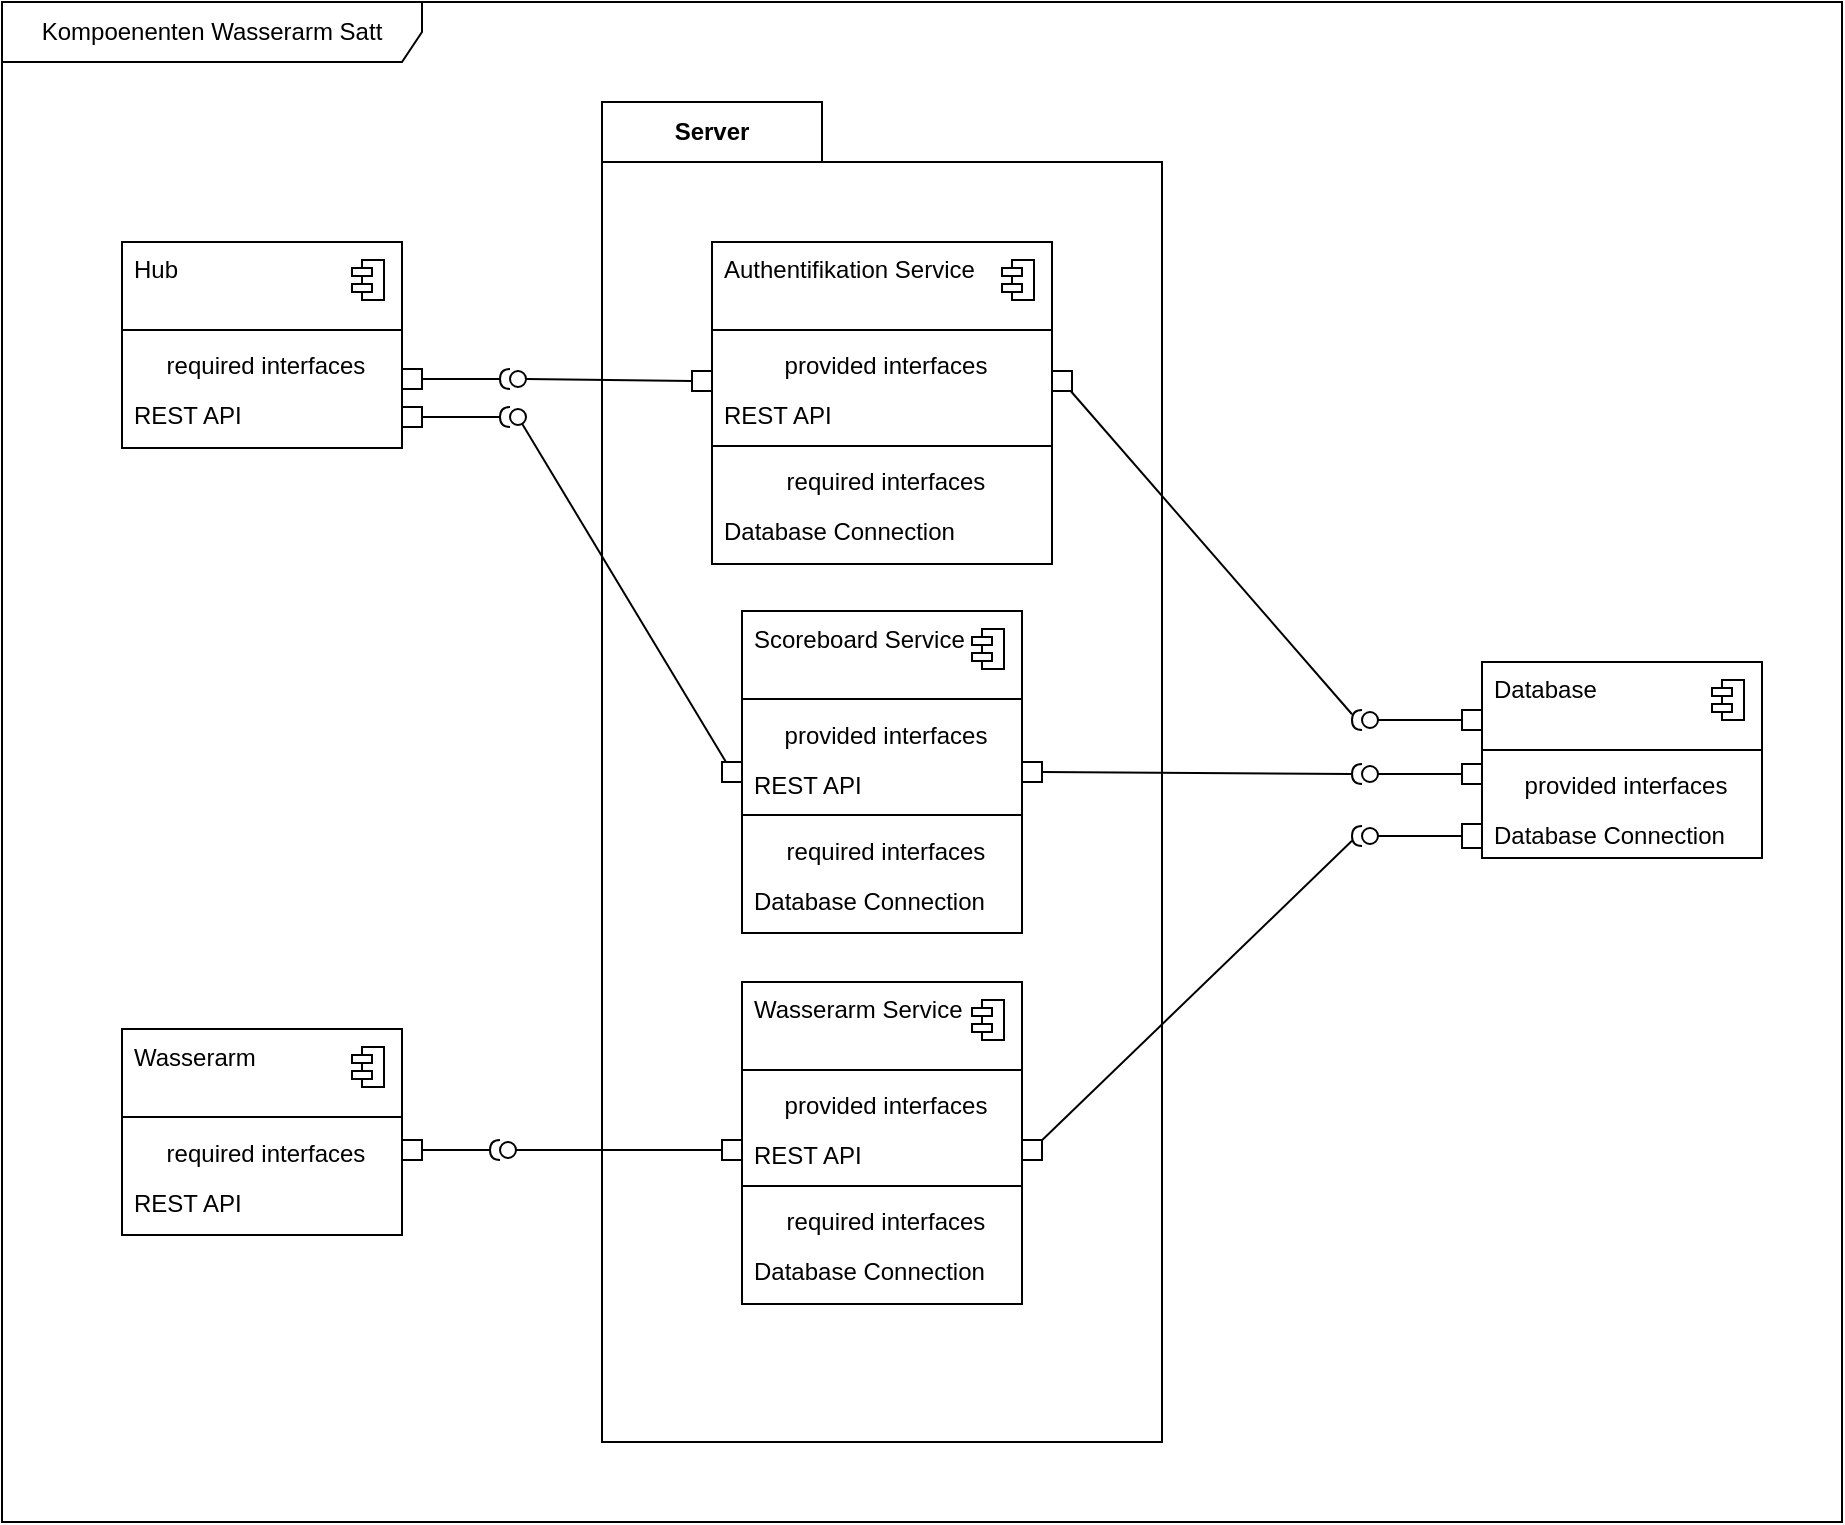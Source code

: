<mxfile version="24.7.7">
  <diagram name="Seite-1" id="3G8G58sb3bfXZikpA64S">
    <mxGraphModel dx="1639" dy="927" grid="1" gridSize="10" guides="1" tooltips="1" connect="1" arrows="1" fold="1" page="1" pageScale="1" pageWidth="827" pageHeight="1169" math="0" shadow="0">
      <root>
        <mxCell id="0" />
        <mxCell id="1" parent="0" />
        <mxCell id="-Lx7ClwaUyyNPrht-EE7-1" value="Kompoenenten Wasserarm Satt" style="shape=umlFrame;whiteSpace=wrap;html=1;pointerEvents=0;recursiveResize=0;container=1;collapsible=0;width=210;height=30;" vertex="1" parent="1">
          <mxGeometry x="80" y="40" width="920" height="760" as="geometry" />
        </mxCell>
        <mxCell id="-Lx7ClwaUyyNPrht-EE7-42" value="" style="fontStyle=1;align=center;verticalAlign=top;childLayout=stackLayout;horizontal=1;horizontalStack=0;resizeParent=1;resizeParentMax=0;resizeLast=0;marginBottom=0;" vertex="1" parent="-Lx7ClwaUyyNPrht-EE7-1">
          <mxGeometry x="740" y="330" width="140" height="98" as="geometry" />
        </mxCell>
        <mxCell id="-Lx7ClwaUyyNPrht-EE7-43" value="Database" style="html=1;align=left;spacingLeft=4;verticalAlign=top;strokeColor=none;fillColor=none;whiteSpace=wrap;" vertex="1" parent="-Lx7ClwaUyyNPrht-EE7-42">
          <mxGeometry width="140" height="40" as="geometry" />
        </mxCell>
        <mxCell id="-Lx7ClwaUyyNPrht-EE7-44" value="" style="shape=module;jettyWidth=10;jettyHeight=4;" vertex="1" parent="-Lx7ClwaUyyNPrht-EE7-43">
          <mxGeometry x="1" width="16" height="20" relative="1" as="geometry">
            <mxPoint x="-25" y="9" as="offset" />
          </mxGeometry>
        </mxCell>
        <mxCell id="-Lx7ClwaUyyNPrht-EE7-45" value="" style="line;strokeWidth=1;fillColor=none;align=left;verticalAlign=middle;spacingTop=-1;spacingLeft=3;spacingRight=3;rotatable=0;labelPosition=right;points=[];portConstraint=eastwest;" vertex="1" parent="-Lx7ClwaUyyNPrht-EE7-42">
          <mxGeometry y="40" width="140" height="8" as="geometry" />
        </mxCell>
        <mxCell id="-Lx7ClwaUyyNPrht-EE7-46" value="provided interfaces" style="html=1;align=center;spacingLeft=4;verticalAlign=top;strokeColor=none;fillColor=none;whiteSpace=wrap;" vertex="1" parent="-Lx7ClwaUyyNPrht-EE7-42">
          <mxGeometry y="48" width="140" height="25" as="geometry" />
        </mxCell>
        <mxCell id="-Lx7ClwaUyyNPrht-EE7-47" value="Database Connection" style="html=1;align=left;spacingLeft=4;verticalAlign=top;strokeColor=none;fillColor=none;whiteSpace=wrap;" vertex="1" parent="-Lx7ClwaUyyNPrht-EE7-42">
          <mxGeometry y="73" width="140" height="25" as="geometry" />
        </mxCell>
        <mxCell id="-Lx7ClwaUyyNPrht-EE7-51" value="" style="fontStyle=1;align=center;verticalAlign=top;childLayout=stackLayout;horizontal=1;horizontalStack=0;resizeParent=1;resizeParentMax=0;resizeLast=0;marginBottom=0;" vertex="1" parent="-Lx7ClwaUyyNPrht-EE7-1">
          <mxGeometry x="60" y="120" width="140" height="103" as="geometry" />
        </mxCell>
        <mxCell id="-Lx7ClwaUyyNPrht-EE7-52" value="Hub" style="html=1;align=left;spacingLeft=4;verticalAlign=top;strokeColor=none;fillColor=none;whiteSpace=wrap;" vertex="1" parent="-Lx7ClwaUyyNPrht-EE7-51">
          <mxGeometry width="140" height="40" as="geometry" />
        </mxCell>
        <mxCell id="-Lx7ClwaUyyNPrht-EE7-53" value="" style="shape=module;jettyWidth=10;jettyHeight=4;" vertex="1" parent="-Lx7ClwaUyyNPrht-EE7-52">
          <mxGeometry x="1" width="16" height="20" relative="1" as="geometry">
            <mxPoint x="-25" y="9" as="offset" />
          </mxGeometry>
        </mxCell>
        <mxCell id="-Lx7ClwaUyyNPrht-EE7-57" value="" style="line;strokeWidth=1;fillColor=none;align=left;verticalAlign=middle;spacingTop=-1;spacingLeft=3;spacingRight=3;rotatable=0;labelPosition=right;points=[];portConstraint=eastwest;" vertex="1" parent="-Lx7ClwaUyyNPrht-EE7-51">
          <mxGeometry y="40" width="140" height="8" as="geometry" />
        </mxCell>
        <mxCell id="-Lx7ClwaUyyNPrht-EE7-58" value="required interfaces" style="html=1;align=center;spacingLeft=4;verticalAlign=top;strokeColor=none;fillColor=none;whiteSpace=wrap;" vertex="1" parent="-Lx7ClwaUyyNPrht-EE7-51">
          <mxGeometry y="48" width="140" height="25" as="geometry" />
        </mxCell>
        <mxCell id="-Lx7ClwaUyyNPrht-EE7-59" value="REST API" style="html=1;align=left;spacingLeft=4;verticalAlign=top;strokeColor=none;fillColor=none;whiteSpace=wrap;" vertex="1" parent="-Lx7ClwaUyyNPrht-EE7-51">
          <mxGeometry y="73" width="140" height="30" as="geometry" />
        </mxCell>
        <mxCell id="-Lx7ClwaUyyNPrht-EE7-60" value="" style="fontStyle=1;align=center;verticalAlign=top;childLayout=stackLayout;horizontal=1;horizontalStack=0;resizeParent=1;resizeParentMax=0;resizeLast=0;marginBottom=0;" vertex="1" parent="-Lx7ClwaUyyNPrht-EE7-1">
          <mxGeometry x="60" y="513.5" width="140" height="103" as="geometry" />
        </mxCell>
        <mxCell id="-Lx7ClwaUyyNPrht-EE7-61" value="Wasserarm" style="html=1;align=left;spacingLeft=4;verticalAlign=top;strokeColor=none;fillColor=none;whiteSpace=wrap;" vertex="1" parent="-Lx7ClwaUyyNPrht-EE7-60">
          <mxGeometry width="140" height="40" as="geometry" />
        </mxCell>
        <mxCell id="-Lx7ClwaUyyNPrht-EE7-62" value="" style="shape=module;jettyWidth=10;jettyHeight=4;" vertex="1" parent="-Lx7ClwaUyyNPrht-EE7-61">
          <mxGeometry x="1" width="16" height="20" relative="1" as="geometry">
            <mxPoint x="-25" y="9" as="offset" />
          </mxGeometry>
        </mxCell>
        <mxCell id="-Lx7ClwaUyyNPrht-EE7-66" value="" style="line;strokeWidth=1;fillColor=none;align=left;verticalAlign=middle;spacingTop=-1;spacingLeft=3;spacingRight=3;rotatable=0;labelPosition=right;points=[];portConstraint=eastwest;" vertex="1" parent="-Lx7ClwaUyyNPrht-EE7-60">
          <mxGeometry y="40" width="140" height="8" as="geometry" />
        </mxCell>
        <mxCell id="-Lx7ClwaUyyNPrht-EE7-67" value="required interfaces" style="html=1;align=center;spacingLeft=4;verticalAlign=top;strokeColor=none;fillColor=none;whiteSpace=wrap;" vertex="1" parent="-Lx7ClwaUyyNPrht-EE7-60">
          <mxGeometry y="48" width="140" height="25" as="geometry" />
        </mxCell>
        <mxCell id="-Lx7ClwaUyyNPrht-EE7-68" value="REST API" style="html=1;align=left;spacingLeft=4;verticalAlign=top;strokeColor=none;fillColor=none;whiteSpace=wrap;" vertex="1" parent="-Lx7ClwaUyyNPrht-EE7-60">
          <mxGeometry y="73" width="140" height="30" as="geometry" />
        </mxCell>
        <mxCell id="-Lx7ClwaUyyNPrht-EE7-69" value="Server" style="shape=folder;fontStyle=1;tabWidth=110;tabHeight=30;tabPosition=left;html=1;boundedLbl=1;labelInHeader=1;container=1;collapsible=0;recursiveResize=0;whiteSpace=wrap;" vertex="1" parent="-Lx7ClwaUyyNPrht-EE7-1">
          <mxGeometry x="300" y="50" width="280" height="670" as="geometry" />
        </mxCell>
        <mxCell id="-Lx7ClwaUyyNPrht-EE7-24" value="" style="fontStyle=1;align=center;verticalAlign=top;childLayout=stackLayout;horizontal=1;horizontalStack=0;resizeParent=1;resizeParentMax=0;resizeLast=0;marginBottom=0;" vertex="1" parent="-Lx7ClwaUyyNPrht-EE7-69">
          <mxGeometry x="55" y="70" width="170" height="161" as="geometry" />
        </mxCell>
        <mxCell id="-Lx7ClwaUyyNPrht-EE7-25" value="Authentifikation Service" style="html=1;align=left;spacingLeft=4;verticalAlign=top;strokeColor=none;fillColor=none;whiteSpace=wrap;" vertex="1" parent="-Lx7ClwaUyyNPrht-EE7-24">
          <mxGeometry width="170" height="40" as="geometry" />
        </mxCell>
        <mxCell id="-Lx7ClwaUyyNPrht-EE7-26" value="" style="shape=module;jettyWidth=10;jettyHeight=4;" vertex="1" parent="-Lx7ClwaUyyNPrht-EE7-25">
          <mxGeometry x="1" width="16" height="20" relative="1" as="geometry">
            <mxPoint x="-25" y="9" as="offset" />
          </mxGeometry>
        </mxCell>
        <mxCell id="-Lx7ClwaUyyNPrht-EE7-27" value="" style="line;strokeWidth=1;fillColor=none;align=left;verticalAlign=middle;spacingTop=-1;spacingLeft=3;spacingRight=3;rotatable=0;labelPosition=right;points=[];portConstraint=eastwest;" vertex="1" parent="-Lx7ClwaUyyNPrht-EE7-24">
          <mxGeometry y="40" width="170" height="8" as="geometry" />
        </mxCell>
        <mxCell id="-Lx7ClwaUyyNPrht-EE7-28" value="provided interfaces" style="html=1;align=center;spacingLeft=4;verticalAlign=top;strokeColor=none;fillColor=none;whiteSpace=wrap;" vertex="1" parent="-Lx7ClwaUyyNPrht-EE7-24">
          <mxGeometry y="48" width="170" height="25" as="geometry" />
        </mxCell>
        <mxCell id="-Lx7ClwaUyyNPrht-EE7-29" value="REST API" style="html=1;align=left;spacingLeft=4;verticalAlign=top;strokeColor=none;fillColor=none;whiteSpace=wrap;" vertex="1" parent="-Lx7ClwaUyyNPrht-EE7-24">
          <mxGeometry y="73" width="170" height="25" as="geometry" />
        </mxCell>
        <mxCell id="-Lx7ClwaUyyNPrht-EE7-30" value="" style="line;strokeWidth=1;fillColor=none;align=left;verticalAlign=middle;spacingTop=-1;spacingLeft=3;spacingRight=3;rotatable=0;labelPosition=right;points=[];portConstraint=eastwest;" vertex="1" parent="-Lx7ClwaUyyNPrht-EE7-24">
          <mxGeometry y="98" width="170" height="8" as="geometry" />
        </mxCell>
        <mxCell id="-Lx7ClwaUyyNPrht-EE7-31" value="required interfaces" style="html=1;align=center;spacingLeft=4;verticalAlign=top;strokeColor=none;fillColor=none;whiteSpace=wrap;" vertex="1" parent="-Lx7ClwaUyyNPrht-EE7-24">
          <mxGeometry y="106" width="170" height="25" as="geometry" />
        </mxCell>
        <mxCell id="-Lx7ClwaUyyNPrht-EE7-32" value="Database Connection" style="html=1;align=left;spacingLeft=4;verticalAlign=top;strokeColor=none;fillColor=none;whiteSpace=wrap;" vertex="1" parent="-Lx7ClwaUyyNPrht-EE7-24">
          <mxGeometry y="131" width="170" height="30" as="geometry" />
        </mxCell>
        <mxCell id="-Lx7ClwaUyyNPrht-EE7-15" value="" style="fontStyle=1;align=center;verticalAlign=top;childLayout=stackLayout;horizontal=1;horizontalStack=0;resizeParent=1;resizeParentMax=0;resizeLast=0;marginBottom=0;" vertex="1" parent="-Lx7ClwaUyyNPrht-EE7-69">
          <mxGeometry x="70" y="440" width="140" height="161" as="geometry" />
        </mxCell>
        <mxCell id="-Lx7ClwaUyyNPrht-EE7-16" value="Wasserarm Service" style="html=1;align=left;spacingLeft=4;verticalAlign=top;strokeColor=none;fillColor=none;whiteSpace=wrap;" vertex="1" parent="-Lx7ClwaUyyNPrht-EE7-15">
          <mxGeometry width="140" height="40" as="geometry" />
        </mxCell>
        <mxCell id="-Lx7ClwaUyyNPrht-EE7-17" value="" style="shape=module;jettyWidth=10;jettyHeight=4;" vertex="1" parent="-Lx7ClwaUyyNPrht-EE7-16">
          <mxGeometry x="1" width="16" height="20" relative="1" as="geometry">
            <mxPoint x="-25" y="9" as="offset" />
          </mxGeometry>
        </mxCell>
        <mxCell id="-Lx7ClwaUyyNPrht-EE7-18" value="" style="line;strokeWidth=1;fillColor=none;align=left;verticalAlign=middle;spacingTop=-1;spacingLeft=3;spacingRight=3;rotatable=0;labelPosition=right;points=[];portConstraint=eastwest;" vertex="1" parent="-Lx7ClwaUyyNPrht-EE7-15">
          <mxGeometry y="40" width="140" height="8" as="geometry" />
        </mxCell>
        <mxCell id="-Lx7ClwaUyyNPrht-EE7-19" value="provided interfaces" style="html=1;align=center;spacingLeft=4;verticalAlign=top;strokeColor=none;fillColor=none;whiteSpace=wrap;" vertex="1" parent="-Lx7ClwaUyyNPrht-EE7-15">
          <mxGeometry y="48" width="140" height="25" as="geometry" />
        </mxCell>
        <mxCell id="-Lx7ClwaUyyNPrht-EE7-20" value="REST API" style="html=1;align=left;spacingLeft=4;verticalAlign=top;strokeColor=none;fillColor=none;whiteSpace=wrap;" vertex="1" parent="-Lx7ClwaUyyNPrht-EE7-15">
          <mxGeometry y="73" width="140" height="25" as="geometry" />
        </mxCell>
        <mxCell id="-Lx7ClwaUyyNPrht-EE7-21" value="" style="line;strokeWidth=1;fillColor=none;align=left;verticalAlign=middle;spacingTop=-1;spacingLeft=3;spacingRight=3;rotatable=0;labelPosition=right;points=[];portConstraint=eastwest;" vertex="1" parent="-Lx7ClwaUyyNPrht-EE7-15">
          <mxGeometry y="98" width="140" height="8" as="geometry" />
        </mxCell>
        <mxCell id="-Lx7ClwaUyyNPrht-EE7-22" value="required interfaces" style="html=1;align=center;spacingLeft=4;verticalAlign=top;strokeColor=none;fillColor=none;whiteSpace=wrap;" vertex="1" parent="-Lx7ClwaUyyNPrht-EE7-15">
          <mxGeometry y="106" width="140" height="25" as="geometry" />
        </mxCell>
        <mxCell id="-Lx7ClwaUyyNPrht-EE7-23" value="Database Connection" style="html=1;align=left;spacingLeft=4;verticalAlign=top;strokeColor=none;fillColor=none;whiteSpace=wrap;" vertex="1" parent="-Lx7ClwaUyyNPrht-EE7-15">
          <mxGeometry y="131" width="140" height="30" as="geometry" />
        </mxCell>
        <mxCell id="-Lx7ClwaUyyNPrht-EE7-33" value="" style="fontStyle=1;align=center;verticalAlign=top;childLayout=stackLayout;horizontal=1;horizontalStack=0;resizeParent=1;resizeParentMax=0;resizeLast=0;marginBottom=0;" vertex="1" parent="-Lx7ClwaUyyNPrht-EE7-69">
          <mxGeometry x="70" y="254.5" width="140" height="161" as="geometry" />
        </mxCell>
        <mxCell id="-Lx7ClwaUyyNPrht-EE7-34" value="Scoreboard Service" style="html=1;align=left;spacingLeft=4;verticalAlign=top;strokeColor=none;fillColor=none;whiteSpace=wrap;" vertex="1" parent="-Lx7ClwaUyyNPrht-EE7-33">
          <mxGeometry width="140" height="40" as="geometry" />
        </mxCell>
        <mxCell id="-Lx7ClwaUyyNPrht-EE7-35" value="" style="shape=module;jettyWidth=10;jettyHeight=4;" vertex="1" parent="-Lx7ClwaUyyNPrht-EE7-34">
          <mxGeometry x="1" width="16" height="20" relative="1" as="geometry">
            <mxPoint x="-25" y="9" as="offset" />
          </mxGeometry>
        </mxCell>
        <mxCell id="-Lx7ClwaUyyNPrht-EE7-36" value="" style="line;strokeWidth=1;fillColor=none;align=left;verticalAlign=middle;spacingTop=-1;spacingLeft=3;spacingRight=3;rotatable=0;labelPosition=right;points=[];portConstraint=eastwest;" vertex="1" parent="-Lx7ClwaUyyNPrht-EE7-33">
          <mxGeometry y="40" width="140" height="8" as="geometry" />
        </mxCell>
        <mxCell id="-Lx7ClwaUyyNPrht-EE7-37" value="provided interfaces" style="html=1;align=center;spacingLeft=4;verticalAlign=top;strokeColor=none;fillColor=none;whiteSpace=wrap;" vertex="1" parent="-Lx7ClwaUyyNPrht-EE7-33">
          <mxGeometry y="48" width="140" height="25" as="geometry" />
        </mxCell>
        <mxCell id="-Lx7ClwaUyyNPrht-EE7-38" value="REST API" style="html=1;align=left;spacingLeft=4;verticalAlign=top;strokeColor=none;fillColor=none;whiteSpace=wrap;" vertex="1" parent="-Lx7ClwaUyyNPrht-EE7-33">
          <mxGeometry y="73" width="140" height="25" as="geometry" />
        </mxCell>
        <mxCell id="-Lx7ClwaUyyNPrht-EE7-39" value="" style="line;strokeWidth=1;fillColor=none;align=left;verticalAlign=middle;spacingTop=-1;spacingLeft=3;spacingRight=3;rotatable=0;labelPosition=right;points=[];portConstraint=eastwest;" vertex="1" parent="-Lx7ClwaUyyNPrht-EE7-33">
          <mxGeometry y="98" width="140" height="8" as="geometry" />
        </mxCell>
        <mxCell id="-Lx7ClwaUyyNPrht-EE7-40" value="required interfaces" style="html=1;align=center;spacingLeft=4;verticalAlign=top;strokeColor=none;fillColor=none;whiteSpace=wrap;" vertex="1" parent="-Lx7ClwaUyyNPrht-EE7-33">
          <mxGeometry y="106" width="140" height="25" as="geometry" />
        </mxCell>
        <mxCell id="-Lx7ClwaUyyNPrht-EE7-41" value="Database Connection" style="html=1;align=left;spacingLeft=4;verticalAlign=top;strokeColor=none;fillColor=none;whiteSpace=wrap;" vertex="1" parent="-Lx7ClwaUyyNPrht-EE7-33">
          <mxGeometry y="131" width="140" height="30" as="geometry" />
        </mxCell>
        <mxCell id="-Lx7ClwaUyyNPrht-EE7-77" value="" style="html=1;rounded=0;" vertex="1" parent="-Lx7ClwaUyyNPrht-EE7-69">
          <mxGeometry x="45" y="134.5" width="10" height="10" as="geometry" />
        </mxCell>
        <mxCell id="-Lx7ClwaUyyNPrht-EE7-83" value="" style="html=1;rounded=0;" vertex="1" parent="-Lx7ClwaUyyNPrht-EE7-69">
          <mxGeometry x="60" y="330" width="10" height="10" as="geometry" />
        </mxCell>
        <mxCell id="-Lx7ClwaUyyNPrht-EE7-94" value="" style="html=1;rounded=0;" vertex="1" parent="-Lx7ClwaUyyNPrht-EE7-69">
          <mxGeometry x="60" y="519" width="10" height="10" as="geometry" />
        </mxCell>
        <mxCell id="-Lx7ClwaUyyNPrht-EE7-131" value="" style="html=1;rounded=0;" vertex="1" parent="-Lx7ClwaUyyNPrht-EE7-69">
          <mxGeometry x="225" y="134.5" width="10" height="10" as="geometry" />
        </mxCell>
        <mxCell id="-Lx7ClwaUyyNPrht-EE7-125" value="" style="html=1;rounded=0;" vertex="1" parent="-Lx7ClwaUyyNPrht-EE7-69">
          <mxGeometry x="210" y="330" width="10" height="10" as="geometry" />
        </mxCell>
        <mxCell id="-Lx7ClwaUyyNPrht-EE7-128" value="" style="html=1;rounded=0;" vertex="1" parent="-Lx7ClwaUyyNPrht-EE7-69">
          <mxGeometry x="210" y="519" width="10" height="10" as="geometry" />
        </mxCell>
        <mxCell id="-Lx7ClwaUyyNPrht-EE7-79" value="" style="ellipse;html=1;fontSize=11;align=center;fillColor=none;points=[];aspect=fixed;resizable=0;verticalAlign=bottom;labelPosition=center;verticalLabelPosition=top;flipH=1;" vertex="1" parent="-Lx7ClwaUyyNPrht-EE7-1">
          <mxGeometry x="254" y="184.5" width="8" height="8" as="geometry" />
        </mxCell>
        <mxCell id="-Lx7ClwaUyyNPrht-EE7-78" value="" style="endArrow=none;html=1;rounded=0;align=center;verticalAlign=top;endFill=0;labelBackgroundColor=none;endSize=2;" edge="1" source="-Lx7ClwaUyyNPrht-EE7-77" target="-Lx7ClwaUyyNPrht-EE7-79" parent="-Lx7ClwaUyyNPrht-EE7-1">
          <mxGeometry relative="1" as="geometry" />
        </mxCell>
        <mxCell id="-Lx7ClwaUyyNPrht-EE7-80" value="" style="html=1;rounded=0;" vertex="1" parent="-Lx7ClwaUyyNPrht-EE7-1">
          <mxGeometry x="200" y="183.5" width="10" height="10" as="geometry" />
        </mxCell>
        <mxCell id="-Lx7ClwaUyyNPrht-EE7-84" value="" style="ellipse;html=1;fontSize=11;align=center;fillColor=none;points=[];aspect=fixed;resizable=0;verticalAlign=bottom;labelPosition=center;verticalLabelPosition=top;flipH=1;" vertex="1" parent="-Lx7ClwaUyyNPrht-EE7-1">
          <mxGeometry x="254" y="203.5" width="8" height="8" as="geometry" />
        </mxCell>
        <mxCell id="-Lx7ClwaUyyNPrht-EE7-85" value="" style="endArrow=none;html=1;rounded=0;align=center;verticalAlign=top;endFill=0;labelBackgroundColor=none;endSize=2;" edge="1" parent="-Lx7ClwaUyyNPrht-EE7-1" source="-Lx7ClwaUyyNPrht-EE7-83" target="-Lx7ClwaUyyNPrht-EE7-84">
          <mxGeometry relative="1" as="geometry" />
        </mxCell>
        <mxCell id="-Lx7ClwaUyyNPrht-EE7-86" value="" style="html=1;rounded=0;" vertex="1" parent="-Lx7ClwaUyyNPrht-EE7-1">
          <mxGeometry x="200" y="202.5" width="10" height="10" as="geometry" />
        </mxCell>
        <mxCell id="-Lx7ClwaUyyNPrht-EE7-87" value="" style="endArrow=none;html=1;rounded=0;align=center;verticalAlign=top;endFill=0;labelBackgroundColor=none;endSize=2;" edge="1" parent="-Lx7ClwaUyyNPrht-EE7-1" source="-Lx7ClwaUyyNPrht-EE7-86" target="-Lx7ClwaUyyNPrht-EE7-88">
          <mxGeometry relative="1" as="geometry" />
        </mxCell>
        <mxCell id="-Lx7ClwaUyyNPrht-EE7-88" value="" style="shape=requiredInterface;html=1;fontSize=11;align=center;fillColor=none;points=[];aspect=fixed;resizable=0;verticalAlign=bottom;labelPosition=center;verticalLabelPosition=top;flipH=1;" vertex="1" parent="-Lx7ClwaUyyNPrht-EE7-1">
          <mxGeometry x="249" y="202.5" width="5" height="10" as="geometry" />
        </mxCell>
        <mxCell id="-Lx7ClwaUyyNPrht-EE7-82" value="" style="shape=requiredInterface;html=1;fontSize=11;align=center;fillColor=none;points=[];aspect=fixed;resizable=0;verticalAlign=bottom;labelPosition=center;verticalLabelPosition=top;flipH=1;" vertex="1" parent="-Lx7ClwaUyyNPrht-EE7-1">
          <mxGeometry x="249" y="183.5" width="5" height="10" as="geometry" />
        </mxCell>
        <mxCell id="-Lx7ClwaUyyNPrht-EE7-81" value="" style="endArrow=none;html=1;rounded=0;align=center;verticalAlign=top;endFill=0;labelBackgroundColor=none;endSize=2;" edge="1" source="-Lx7ClwaUyyNPrht-EE7-80" target="-Lx7ClwaUyyNPrht-EE7-82" parent="-Lx7ClwaUyyNPrht-EE7-1">
          <mxGeometry relative="1" as="geometry" />
        </mxCell>
        <mxCell id="-Lx7ClwaUyyNPrht-EE7-91" value="" style="html=1;rounded=0;" vertex="1" parent="-Lx7ClwaUyyNPrht-EE7-1">
          <mxGeometry x="200" y="569" width="10" height="10" as="geometry" />
        </mxCell>
        <mxCell id="-Lx7ClwaUyyNPrht-EE7-93" value="" style="shape=requiredInterface;html=1;fontSize=11;align=center;fillColor=none;points=[];aspect=fixed;resizable=0;verticalAlign=bottom;labelPosition=center;verticalLabelPosition=top;flipH=1;" vertex="1" parent="-Lx7ClwaUyyNPrht-EE7-1">
          <mxGeometry x="244" y="569" width="5" height="10" as="geometry" />
        </mxCell>
        <mxCell id="-Lx7ClwaUyyNPrht-EE7-92" value="" style="endArrow=none;html=1;rounded=0;align=center;verticalAlign=top;endFill=0;labelBackgroundColor=none;endSize=2;" edge="1" source="-Lx7ClwaUyyNPrht-EE7-91" target="-Lx7ClwaUyyNPrht-EE7-93" parent="-Lx7ClwaUyyNPrht-EE7-1">
          <mxGeometry relative="1" as="geometry" />
        </mxCell>
        <mxCell id="-Lx7ClwaUyyNPrht-EE7-95" value="" style="endArrow=none;html=1;rounded=0;align=center;verticalAlign=top;endFill=0;labelBackgroundColor=none;endSize=2;" edge="1" source="-Lx7ClwaUyyNPrht-EE7-94" target="-Lx7ClwaUyyNPrht-EE7-96" parent="-Lx7ClwaUyyNPrht-EE7-1">
          <mxGeometry relative="1" as="geometry" />
        </mxCell>
        <mxCell id="-Lx7ClwaUyyNPrht-EE7-96" value="" style="ellipse;html=1;fontSize=11;align=center;fillColor=none;points=[];aspect=fixed;resizable=0;verticalAlign=bottom;labelPosition=center;verticalLabelPosition=top;flipH=1;" vertex="1" parent="-Lx7ClwaUyyNPrht-EE7-1">
          <mxGeometry x="249" y="570" width="8" height="8" as="geometry" />
        </mxCell>
        <mxCell id="-Lx7ClwaUyyNPrht-EE7-107" value="" style="html=1;rounded=0;" vertex="1" parent="-Lx7ClwaUyyNPrht-EE7-1">
          <mxGeometry x="730" y="354" width="10" height="10" as="geometry" />
        </mxCell>
        <mxCell id="-Lx7ClwaUyyNPrht-EE7-108" value="" style="endArrow=none;html=1;rounded=0;align=center;verticalAlign=top;endFill=0;labelBackgroundColor=none;endSize=2;" edge="1" source="-Lx7ClwaUyyNPrht-EE7-107" target="-Lx7ClwaUyyNPrht-EE7-109" parent="-Lx7ClwaUyyNPrht-EE7-1">
          <mxGeometry relative="1" as="geometry" />
        </mxCell>
        <mxCell id="-Lx7ClwaUyyNPrht-EE7-109" value="" style="ellipse;html=1;fontSize=11;align=center;fillColor=none;points=[];aspect=fixed;resizable=0;verticalAlign=bottom;labelPosition=center;verticalLabelPosition=top;flipH=1;" vertex="1" parent="-Lx7ClwaUyyNPrht-EE7-1">
          <mxGeometry x="680" y="355" width="8" height="8" as="geometry" />
        </mxCell>
        <mxCell id="-Lx7ClwaUyyNPrht-EE7-110" value="" style="html=1;rounded=0;" vertex="1" parent="-Lx7ClwaUyyNPrht-EE7-1">
          <mxGeometry x="730" y="381" width="10" height="10" as="geometry" />
        </mxCell>
        <mxCell id="-Lx7ClwaUyyNPrht-EE7-111" value="" style="endArrow=none;html=1;rounded=0;align=center;verticalAlign=top;endFill=0;labelBackgroundColor=none;endSize=2;" edge="1" source="-Lx7ClwaUyyNPrht-EE7-110" target="-Lx7ClwaUyyNPrht-EE7-112" parent="-Lx7ClwaUyyNPrht-EE7-1">
          <mxGeometry relative="1" as="geometry" />
        </mxCell>
        <mxCell id="-Lx7ClwaUyyNPrht-EE7-112" value="" style="ellipse;html=1;fontSize=11;align=center;fillColor=none;points=[];aspect=fixed;resizable=0;verticalAlign=bottom;labelPosition=center;verticalLabelPosition=top;flipH=1;" vertex="1" parent="-Lx7ClwaUyyNPrht-EE7-1">
          <mxGeometry x="680" y="382" width="8" height="8" as="geometry" />
        </mxCell>
        <mxCell id="-Lx7ClwaUyyNPrht-EE7-113" value="" style="html=1;rounded=0;" vertex="1" parent="-Lx7ClwaUyyNPrht-EE7-1">
          <mxGeometry x="730" y="411" width="10" height="12" as="geometry" />
        </mxCell>
        <mxCell id="-Lx7ClwaUyyNPrht-EE7-114" value="" style="endArrow=none;html=1;rounded=0;align=center;verticalAlign=top;endFill=0;labelBackgroundColor=none;endSize=2;" edge="1" source="-Lx7ClwaUyyNPrht-EE7-113" target="-Lx7ClwaUyyNPrht-EE7-115" parent="-Lx7ClwaUyyNPrht-EE7-1">
          <mxGeometry relative="1" as="geometry" />
        </mxCell>
        <mxCell id="-Lx7ClwaUyyNPrht-EE7-115" value="" style="ellipse;html=1;fontSize=11;align=center;fillColor=none;points=[];aspect=fixed;resizable=0;verticalAlign=bottom;labelPosition=center;verticalLabelPosition=top;flipH=1;" vertex="1" parent="-Lx7ClwaUyyNPrht-EE7-1">
          <mxGeometry x="680" y="413" width="8" height="8" as="geometry" />
        </mxCell>
        <mxCell id="-Lx7ClwaUyyNPrht-EE7-126" value="" style="endArrow=none;html=1;rounded=0;align=center;verticalAlign=top;endFill=0;labelBackgroundColor=none;endSize=2;" edge="1" source="-Lx7ClwaUyyNPrht-EE7-125" target="-Lx7ClwaUyyNPrht-EE7-127" parent="-Lx7ClwaUyyNPrht-EE7-1">
          <mxGeometry relative="1" as="geometry" />
        </mxCell>
        <mxCell id="-Lx7ClwaUyyNPrht-EE7-127" value="" style="shape=requiredInterface;html=1;fontSize=11;align=center;fillColor=none;points=[];aspect=fixed;resizable=0;verticalAlign=bottom;labelPosition=center;verticalLabelPosition=top;flipH=1;" vertex="1" parent="-Lx7ClwaUyyNPrht-EE7-1">
          <mxGeometry x="675" y="381" width="5" height="10" as="geometry" />
        </mxCell>
        <mxCell id="-Lx7ClwaUyyNPrht-EE7-129" value="" style="endArrow=none;html=1;rounded=0;align=center;verticalAlign=top;endFill=0;labelBackgroundColor=none;endSize=2;" edge="1" source="-Lx7ClwaUyyNPrht-EE7-128" target="-Lx7ClwaUyyNPrht-EE7-130" parent="-Lx7ClwaUyyNPrht-EE7-1">
          <mxGeometry relative="1" as="geometry" />
        </mxCell>
        <mxCell id="-Lx7ClwaUyyNPrht-EE7-130" value="" style="shape=requiredInterface;html=1;fontSize=11;align=center;fillColor=none;points=[];aspect=fixed;resizable=0;verticalAlign=bottom;labelPosition=center;verticalLabelPosition=top;flipH=1;" vertex="1" parent="-Lx7ClwaUyyNPrht-EE7-1">
          <mxGeometry x="675" y="412" width="5" height="10" as="geometry" />
        </mxCell>
        <mxCell id="-Lx7ClwaUyyNPrht-EE7-133" value="" style="shape=requiredInterface;html=1;fontSize=11;align=center;fillColor=none;points=[];aspect=fixed;resizable=0;verticalAlign=bottom;labelPosition=center;verticalLabelPosition=top;flipH=1;" vertex="1" parent="-Lx7ClwaUyyNPrht-EE7-1">
          <mxGeometry x="675" y="354" width="5" height="10" as="geometry" />
        </mxCell>
        <mxCell id="-Lx7ClwaUyyNPrht-EE7-132" value="" style="endArrow=none;html=1;rounded=0;align=center;verticalAlign=top;endFill=0;labelBackgroundColor=none;endSize=2;" edge="1" source="-Lx7ClwaUyyNPrht-EE7-131" target="-Lx7ClwaUyyNPrht-EE7-133" parent="-Lx7ClwaUyyNPrht-EE7-1">
          <mxGeometry relative="1" as="geometry" />
        </mxCell>
      </root>
    </mxGraphModel>
  </diagram>
</mxfile>
